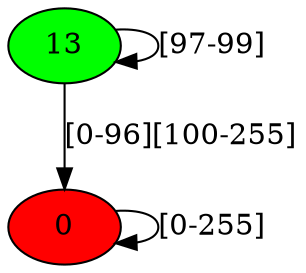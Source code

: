 digraph {
	13 [style=filled;fillcolor=green];
	13 -> 0 [label="[0-96][100-255]"];
	13 -> 13 [label="[97-99]"];
	0 [style=filled;fillcolor=red];
	0 -> 0 [label="[0-255]"];
}
